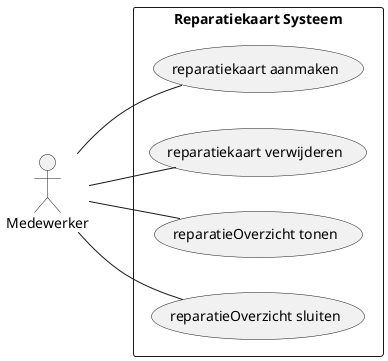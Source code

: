 @startuml 

left to right direction

actor "Medewerker" as MDW 

rectangle "Reparatiekaart Systeem" {
    usecase "reparatiekaart aanmaken" as UC1
    usecase "reparatiekaart verwijderen" as UC2
    usecase "reparatieOverzicht tonen" as UC3
    usecase "reparatieOverzicht sluiten" as UC4
}

MDW -- UC1
MDW -- UC2
MDW -- UC3
MDW -- UC4
@enduml